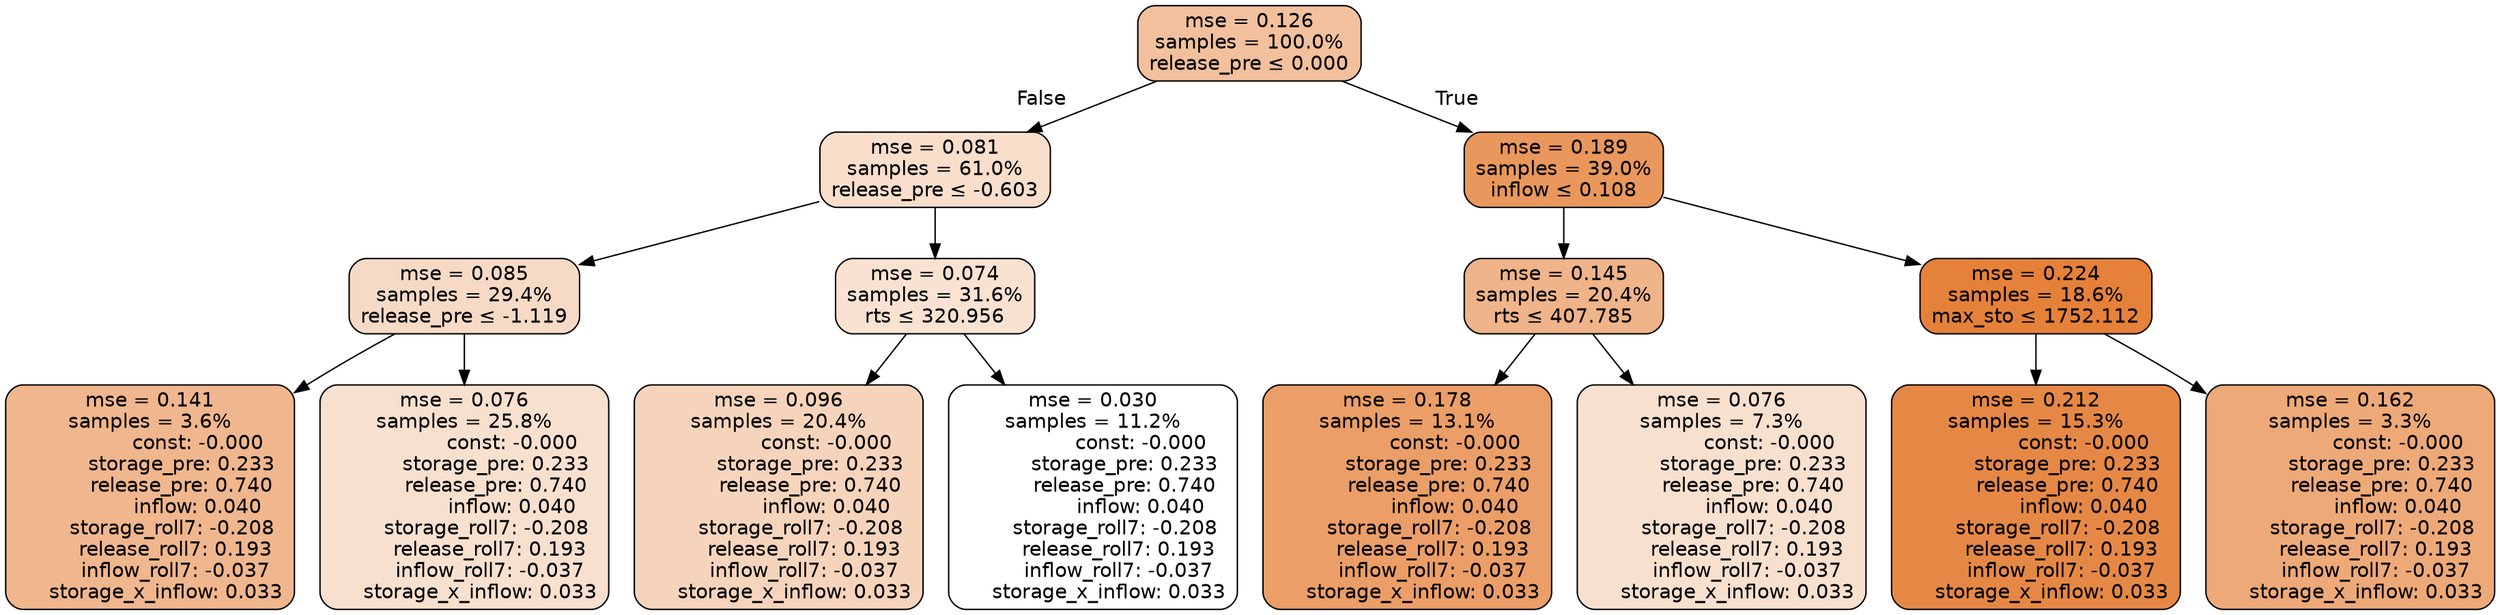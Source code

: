 digraph tree {
node [shape=rectangle, style="filled, rounded", color="black", fontname=helvetica] ;
edge [fontname=helvetica] ;
	"0" [label="mse = 0.126
samples = 100.0%
release_pre &le; 0.000", fillcolor="#f2c09d"]
	"1" [label="mse = 0.081
samples = 61.0%
release_pre &le; -0.603", fillcolor="#f8decb"]
	"2" [label="mse = 0.085
samples = 29.4%
release_pre &le; -1.119", fillcolor="#f7dac6"]
	"3" [label="mse = 0.141
samples = 3.6%
               const: -0.000
          storage_pre: 0.233
          release_pre: 0.740
               inflow: 0.040
       storage_roll7: -0.208
        release_roll7: 0.193
        inflow_roll7: -0.037
     storage_x_inflow: 0.033", fillcolor="#f0b68d"]
	"4" [label="mse = 0.076
samples = 25.8%
               const: -0.000
          storage_pre: 0.233
          release_pre: 0.740
               inflow: 0.040
       storage_roll7: -0.208
        release_roll7: 0.193
        inflow_roll7: -0.037
     storage_x_inflow: 0.033", fillcolor="#f8e0cf"]
	"5" [label="mse = 0.074
samples = 31.6%
rts &le; 320.956", fillcolor="#f9e2d2"]
	"6" [label="mse = 0.096
samples = 20.4%
               const: -0.000
          storage_pre: 0.233
          release_pre: 0.740
               inflow: 0.040
       storage_roll7: -0.208
        release_roll7: 0.193
        inflow_roll7: -0.037
     storage_x_inflow: 0.033", fillcolor="#f6d4bb"]
	"7" [label="mse = 0.030
samples = 11.2%
               const: -0.000
          storage_pre: 0.233
          release_pre: 0.740
               inflow: 0.040
       storage_roll7: -0.208
        release_roll7: 0.193
        inflow_roll7: -0.037
     storage_x_inflow: 0.033", fillcolor="#ffffff"]
	"8" [label="mse = 0.189
samples = 39.0%
inflow &le; 0.108", fillcolor="#e9975c"]
	"9" [label="mse = 0.145
samples = 20.4%
rts &le; 407.785", fillcolor="#efb489"]
	"10" [label="mse = 0.178
samples = 13.1%
               const: -0.000
          storage_pre: 0.233
          release_pre: 0.740
               inflow: 0.040
       storage_roll7: -0.208
        release_roll7: 0.193
        inflow_roll7: -0.037
     storage_x_inflow: 0.033", fillcolor="#eb9e67"]
	"11" [label="mse = 0.076
samples = 7.3%
               const: -0.000
          storage_pre: 0.233
          release_pre: 0.740
               inflow: 0.040
       storage_roll7: -0.208
        release_roll7: 0.193
        inflow_roll7: -0.037
     storage_x_inflow: 0.033", fillcolor="#f8e0cf"]
	"12" [label="mse = 0.224
samples = 18.6%
max_sto &le; 1752.112", fillcolor="#e58139"]
	"13" [label="mse = 0.212
samples = 15.3%
               const: -0.000
          storage_pre: 0.233
          release_pre: 0.740
               inflow: 0.040
       storage_roll7: -0.208
        release_roll7: 0.193
        inflow_roll7: -0.037
     storage_x_inflow: 0.033", fillcolor="#e68845"]
	"14" [label="mse = 0.162
samples = 3.3%
               const: -0.000
          storage_pre: 0.233
          release_pre: 0.740
               inflow: 0.040
       storage_roll7: -0.208
        release_roll7: 0.193
        inflow_roll7: -0.037
     storage_x_inflow: 0.033", fillcolor="#eda978"]

	"0" -> "1" [labeldistance=2.5, labelangle=45, headlabel="False"]
	"1" -> "2"
	"2" -> "3"
	"2" -> "4"
	"1" -> "5"
	"5" -> "6"
	"5" -> "7"
	"0" -> "8" [labeldistance=2.5, labelangle=-45, headlabel="True"]
	"8" -> "9"
	"9" -> "10"
	"9" -> "11"
	"8" -> "12"
	"12" -> "13"
	"12" -> "14"
}